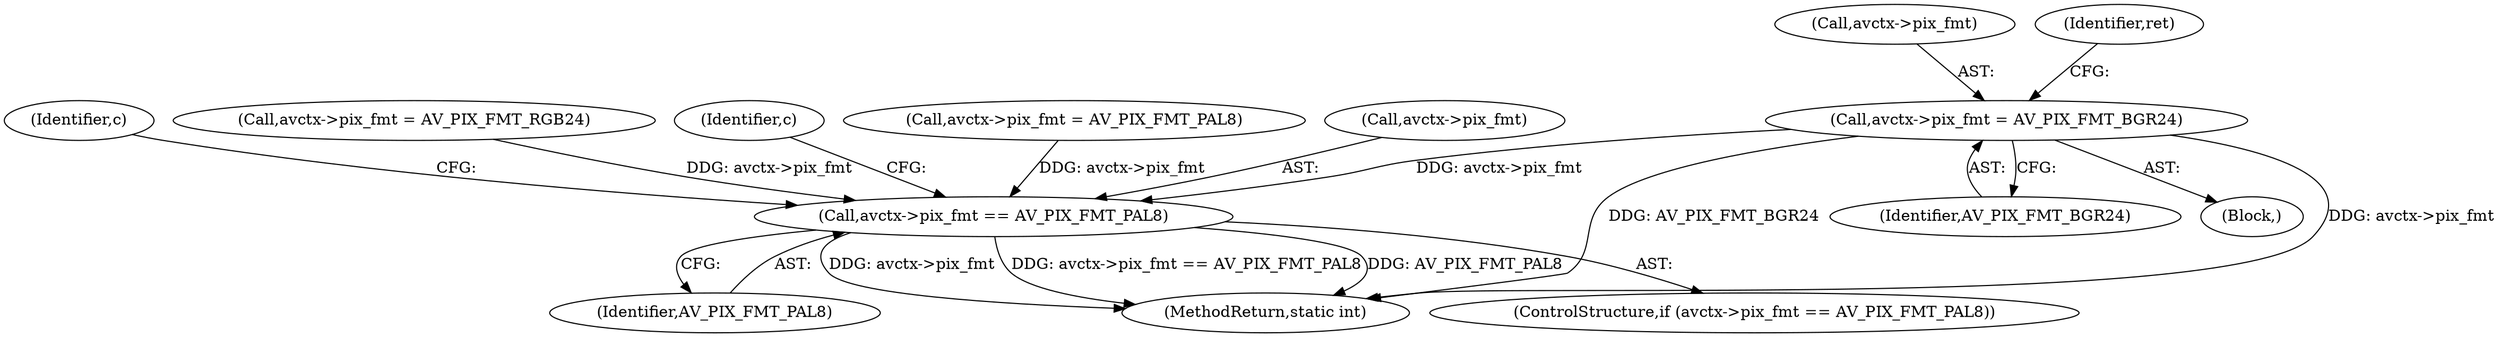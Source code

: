 digraph "0_FFmpeg_1e42736b95065c69a7481d0cf55247024f54b660@pointer" {
"1000392" [label="(Call,avctx->pix_fmt = AV_PIX_FMT_BGR24)"];
"1000494" [label="(Call,avctx->pix_fmt == AV_PIX_FMT_PAL8)"];
"1000393" [label="(Call,avctx->pix_fmt)"];
"1000441" [label="(Identifier,ret)"];
"1000501" [label="(Identifier,c)"];
"1000396" [label="(Identifier,AV_PIX_FMT_BGR24)"];
"1000419" [label="(Call,avctx->pix_fmt = AV_PIX_FMT_RGB24)"];
"1000498" [label="(Identifier,AV_PIX_FMT_PAL8)"];
"1000506" [label="(Identifier,c)"];
"1000377" [label="(Block,)"];
"1000349" [label="(Call,avctx->pix_fmt = AV_PIX_FMT_PAL8)"];
"1000495" [label="(Call,avctx->pix_fmt)"];
"1000514" [label="(MethodReturn,static int)"];
"1000494" [label="(Call,avctx->pix_fmt == AV_PIX_FMT_PAL8)"];
"1000392" [label="(Call,avctx->pix_fmt = AV_PIX_FMT_BGR24)"];
"1000493" [label="(ControlStructure,if (avctx->pix_fmt == AV_PIX_FMT_PAL8))"];
"1000392" -> "1000377"  [label="AST: "];
"1000392" -> "1000396"  [label="CFG: "];
"1000393" -> "1000392"  [label="AST: "];
"1000396" -> "1000392"  [label="AST: "];
"1000441" -> "1000392"  [label="CFG: "];
"1000392" -> "1000514"  [label="DDG: AV_PIX_FMT_BGR24"];
"1000392" -> "1000514"  [label="DDG: avctx->pix_fmt"];
"1000392" -> "1000494"  [label="DDG: avctx->pix_fmt"];
"1000494" -> "1000493"  [label="AST: "];
"1000494" -> "1000498"  [label="CFG: "];
"1000495" -> "1000494"  [label="AST: "];
"1000498" -> "1000494"  [label="AST: "];
"1000501" -> "1000494"  [label="CFG: "];
"1000506" -> "1000494"  [label="CFG: "];
"1000494" -> "1000514"  [label="DDG: avctx->pix_fmt == AV_PIX_FMT_PAL8"];
"1000494" -> "1000514"  [label="DDG: AV_PIX_FMT_PAL8"];
"1000494" -> "1000514"  [label="DDG: avctx->pix_fmt"];
"1000349" -> "1000494"  [label="DDG: avctx->pix_fmt"];
"1000419" -> "1000494"  [label="DDG: avctx->pix_fmt"];
}

